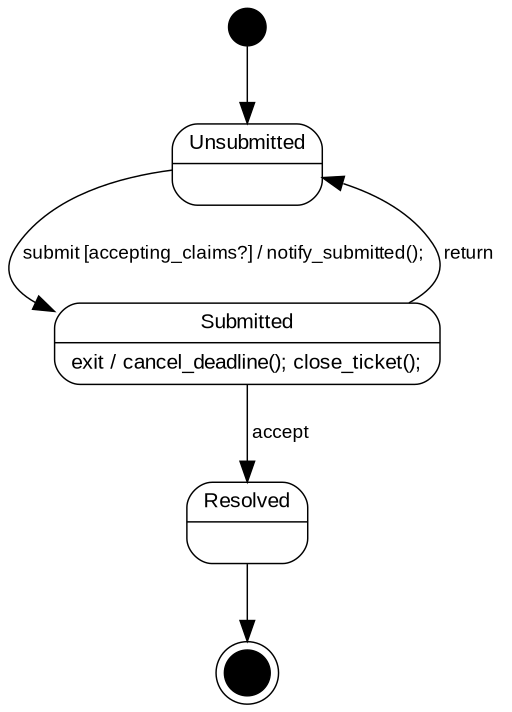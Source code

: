 digraph statechart {
	graph [bb="0,0,241.82,328",
		rankdir=TB
	];
	node [fontname=Arial,
		fontsize=10,
		label="\N",
		penwidth=0.7,
		shape=Mrecord
	];
	edge [dir=forward,
		fontname=Arial,
		fontsize=9,
		penwidth=0.7
	];
	unsubmitted	 [height=0.54167,
		label="{Unsubmitted|}",
		pos="116.82,252",
		width=0.97917];
	submitted	 [height=0.54167,
		label="{Submitted|exit / cancel_deadline(); close_ticket();}",
		pos="116.82,166",
		width=2.5625];
	unsubmitted -> submitted	 [label=" submit [accepting_claims?] / notify_submitted();  ",
		lp="106.32,209",
		pos="e,24.139,180.68 81.186,249.67 55.374,246.62 22.096,237.9 4.8214,214 -4.5518,201.03 1.4711,191.62 14.587,184.8"];
	"7bf02aa3-dec9-4e6d-96fe-8c96a2ab305f"	 [color=black,
		fillcolor=black,
		fixedsize=true,
		height=0.25,
		label="",
		pos="116.82,319",
		shape=circle,
		style=filled,
		width=0.25];
	"7bf02aa3-dec9-4e6d-96fe-8c96a2ab305f" -> unsubmitted	 [pos="e,116.82,271.24 116.82,309.77 116.82,302.54 116.82,291.6 116.82,281.24"];
	submitted -> unsubmitted	 [label=" return  ",
		lp="226.32,209",
		pos="e,152.72,246.19 195.68,185.11 209.06,192.07 216.26,201.46 207.82,214 197.55,229.26 179.79,238.23 162.67,243.5"];
	resolved	 [height=0.54167,
		label="{Resolved|}",
		pos="116.82,80",
		width=0.76389];
	submitted -> resolved	 [label=" accept  ",
		lp="133.82,123",
		pos="e,116.82,99.191 116.82,146.77 116.82,135.88 116.82,121.79 116.82,109.46"];
	"f9c2ddc3-cc54-428a-8c5f-972b720f674e"	 [color=black,
		fillcolor=black,
		fixedsize=true,
		height=0.30556,
		label="",
		pos="116.82,11",
		shape=doublecircle,
		style=filled,
		width=0.29167];
	resolved -> "f9c2ddc3-cc54-428a-8c5f-972b720f674e"	 [pos="e,116.82,22.176 116.82,60.692 116.82,51.877 116.82,41.283 116.82,32.23"];
}
